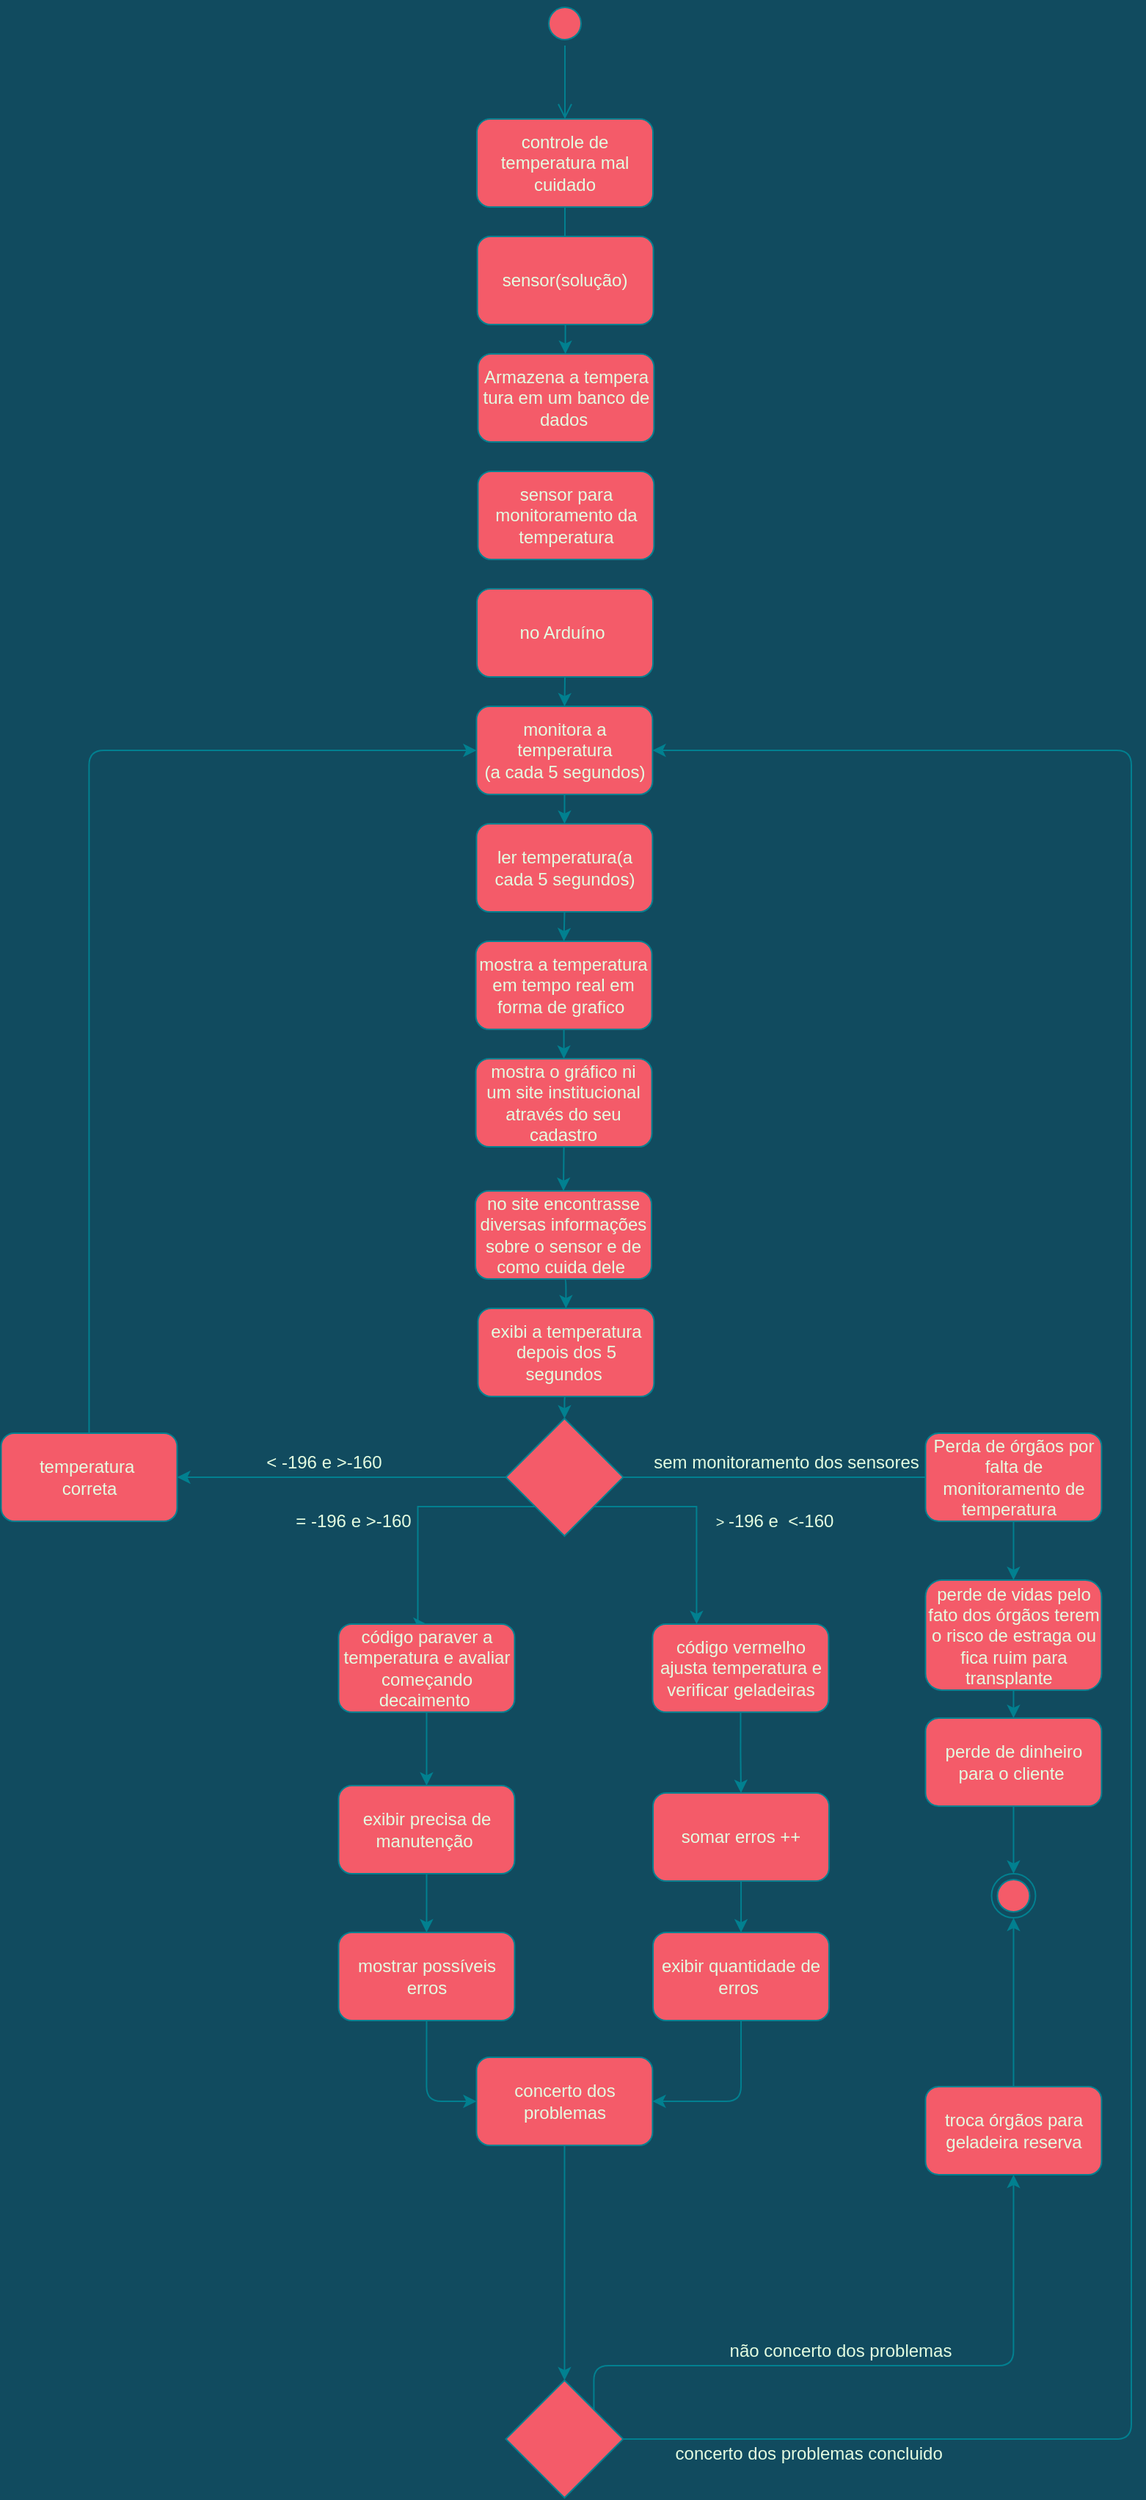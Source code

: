 <mxfile version="13.6.6" type="device"><diagram id="sJyeK4jcew-a8w1ZkYfw" name="Page-1"><mxGraphModel dx="1021" dy="567" grid="1" gridSize="10" guides="1" tooltips="1" connect="1" arrows="1" fold="1" page="1" pageScale="1" pageWidth="827" pageHeight="1169" background="#114B5F" math="0" shadow="0"><root><mxCell id="0"/><mxCell id="1" parent="0"/><mxCell id="YY9jzmabjrmJ5r4zNPhg-1" value="" style="ellipse;html=1;shape=startState;fillColor=#F45B69;strokeColor=#028090;fontColor=#E4FDE1;" vertex="1" parent="1"><mxGeometry x="399" width="30" height="30" as="geometry"/></mxCell><mxCell id="YY9jzmabjrmJ5r4zNPhg-2" value="" style="edgeStyle=orthogonalEdgeStyle;html=1;verticalAlign=bottom;endArrow=open;endSize=8;strokeColor=#028090;entryX=0.5;entryY=0;entryDx=0;entryDy=0;fontColor=#E4FDE1;labelBackgroundColor=#114B5F;" edge="1" source="YY9jzmabjrmJ5r4zNPhg-1" parent="1" target="YY9jzmabjrmJ5r4zNPhg-3"><mxGeometry relative="1" as="geometry"><mxPoint x="414" y="70" as="targetPoint"/></mxGeometry></mxCell><mxCell id="YY9jzmabjrmJ5r4zNPhg-4" style="edgeStyle=orthogonalEdgeStyle;rounded=0;orthogonalLoop=1;jettySize=auto;html=1;exitX=0.5;exitY=1;exitDx=0;exitDy=0;strokeColor=#028090;fontColor=#E4FDE1;labelBackgroundColor=#114B5F;" edge="1" parent="1" source="YY9jzmabjrmJ5r4zNPhg-3"><mxGeometry relative="1" as="geometry"><mxPoint x="414" y="180" as="targetPoint"/></mxGeometry></mxCell><mxCell id="YY9jzmabjrmJ5r4zNPhg-3" value="controle de temperatura mal cuidado" style="rounded=1;whiteSpace=wrap;html=1;fillColor=#F45B69;strokeColor=#028090;fontColor=#E4FDE1;" vertex="1" parent="1"><mxGeometry x="354" y="80" width="120" height="60" as="geometry"/></mxCell><mxCell id="YY9jzmabjrmJ5r4zNPhg-88" style="edgeStyle=orthogonalEdgeStyle;curved=0;rounded=1;sketch=0;orthogonalLoop=1;jettySize=auto;html=1;exitX=0.5;exitY=1;exitDx=0;exitDy=0;strokeColor=#028090;fillColor=#F45B69;fontColor=#E4FDE1;labelBackgroundColor=#114B5F;" edge="1" parent="1" source="YY9jzmabjrmJ5r4zNPhg-9" target="YY9jzmabjrmJ5r4zNPhg-89"><mxGeometry relative="1" as="geometry"><mxPoint x="414.294" y="300.0" as="targetPoint"/></mxGeometry></mxCell><mxCell id="YY9jzmabjrmJ5r4zNPhg-9" value="sensor(solução)" style="rounded=1;whiteSpace=wrap;html=1;fillColor=#F45B69;strokeColor=#028090;fontColor=#E4FDE1;" vertex="1" parent="1"><mxGeometry x="354.29" y="160" width="120" height="60" as="geometry"/></mxCell><mxCell id="YY9jzmabjrmJ5r4zNPhg-11" value="sensor para monitoramento da temperatura" style="rounded=1;whiteSpace=wrap;html=1;fillColor=#F45B69;strokeColor=#028090;fontColor=#E4FDE1;" vertex="1" parent="1"><mxGeometry x="354.7" y="320" width="120" height="60" as="geometry"/></mxCell><mxCell id="YY9jzmabjrmJ5r4zNPhg-109" style="edgeStyle=orthogonalEdgeStyle;curved=0;rounded=1;sketch=0;orthogonalLoop=1;jettySize=auto;html=1;exitX=0.5;exitY=1;exitDx=0;exitDy=0;entryX=0.5;entryY=0;entryDx=0;entryDy=0;strokeColor=#028090;fillColor=#F45B69;fontColor=#E4FDE1;labelBackgroundColor=#114B5F;" edge="1" parent="1" source="YY9jzmabjrmJ5r4zNPhg-13" target="YY9jzmabjrmJ5r4zNPhg-54"><mxGeometry relative="1" as="geometry"/></mxCell><mxCell id="YY9jzmabjrmJ5r4zNPhg-13" value="monitora a temperatura&lt;br&gt;(a cada 5 segundos)" style="rounded=1;whiteSpace=wrap;html=1;fillColor=#F45B69;strokeColor=#028090;fontColor=#E4FDE1;" vertex="1" parent="1"><mxGeometry x="353.73" y="480" width="120" height="60" as="geometry"/></mxCell><mxCell id="YY9jzmabjrmJ5r4zNPhg-87" style="edgeStyle=orthogonalEdgeStyle;curved=0;rounded=1;sketch=0;orthogonalLoop=1;jettySize=auto;html=1;exitX=0.5;exitY=0;exitDx=0;exitDy=0;entryX=0;entryY=0.5;entryDx=0;entryDy=0;strokeColor=#028090;fillColor=#F45B69;fontColor=#E4FDE1;labelBackgroundColor=#114B5F;" edge="1" parent="1" source="YY9jzmabjrmJ5r4zNPhg-14" target="YY9jzmabjrmJ5r4zNPhg-13"><mxGeometry relative="1" as="geometry"/></mxCell><mxCell id="YY9jzmabjrmJ5r4zNPhg-14" value="temperatura&amp;nbsp;&lt;br&gt;correta" style="rounded=1;whiteSpace=wrap;html=1;fillColor=#F45B69;strokeColor=#028090;fontColor=#E4FDE1;" vertex="1" parent="1"><mxGeometry x="29.73" y="975" width="120" height="60" as="geometry"/></mxCell><mxCell id="YY9jzmabjrmJ5r4zNPhg-19" style="edgeStyle=orthogonalEdgeStyle;rounded=0;orthogonalLoop=1;jettySize=auto;html=1;exitX=1;exitY=0.5;exitDx=0;exitDy=0;strokeColor=#028090;fontColor=#E4FDE1;labelBackgroundColor=#114B5F;" edge="1" parent="1" source="YY9jzmabjrmJ5r4zNPhg-15"><mxGeometry relative="1" as="geometry"><mxPoint x="679.73" y="1005" as="targetPoint"/></mxGeometry></mxCell><mxCell id="YY9jzmabjrmJ5r4zNPhg-27" style="edgeStyle=orthogonalEdgeStyle;rounded=0;orthogonalLoop=1;jettySize=auto;html=1;exitX=1;exitY=1;exitDx=0;exitDy=0;entryX=0.25;entryY=0;entryDx=0;entryDy=0;strokeColor=#028090;fontColor=#E4FDE1;labelBackgroundColor=#114B5F;" edge="1" parent="1" source="YY9jzmabjrmJ5r4zNPhg-15" target="YY9jzmabjrmJ5r4zNPhg-26"><mxGeometry relative="1" as="geometry"><Array as="points"><mxPoint x="503.73" y="1025"/></Array></mxGeometry></mxCell><mxCell id="YY9jzmabjrmJ5r4zNPhg-48" style="edgeStyle=orthogonalEdgeStyle;rounded=0;orthogonalLoop=1;jettySize=auto;html=1;exitX=0;exitY=1;exitDx=0;exitDy=0;entryX=0.5;entryY=0;entryDx=0;entryDy=0;strokeColor=#028090;fontColor=#E4FDE1;labelBackgroundColor=#114B5F;" edge="1" parent="1" source="YY9jzmabjrmJ5r4zNPhg-15" target="YY9jzmabjrmJ5r4zNPhg-21"><mxGeometry relative="1" as="geometry"><Array as="points"><mxPoint x="313.73" y="1025"/></Array></mxGeometry></mxCell><mxCell id="YY9jzmabjrmJ5r4zNPhg-86" style="edgeStyle=orthogonalEdgeStyle;curved=0;rounded=1;sketch=0;orthogonalLoop=1;jettySize=auto;html=1;exitX=0;exitY=0.5;exitDx=0;exitDy=0;entryX=1;entryY=0.5;entryDx=0;entryDy=0;strokeColor=#028090;fillColor=#F45B69;fontColor=#E4FDE1;labelBackgroundColor=#114B5F;" edge="1" parent="1" source="YY9jzmabjrmJ5r4zNPhg-15" target="YY9jzmabjrmJ5r4zNPhg-14"><mxGeometry relative="1" as="geometry"/></mxCell><mxCell id="YY9jzmabjrmJ5r4zNPhg-15" value="" style="rhombus;whiteSpace=wrap;html=1;fillColor=#F45B69;strokeColor=#028090;fontColor=#E4FDE1;" vertex="1" parent="1"><mxGeometry x="373.73" y="965" width="80" height="80" as="geometry"/></mxCell><mxCell id="YY9jzmabjrmJ5r4zNPhg-104" style="edgeStyle=orthogonalEdgeStyle;curved=0;rounded=1;sketch=0;orthogonalLoop=1;jettySize=auto;html=1;exitX=0.5;exitY=1;exitDx=0;exitDy=0;entryX=0.5;entryY=0;entryDx=0;entryDy=0;strokeColor=#028090;fillColor=#F45B69;fontColor=#E4FDE1;labelBackgroundColor=#114B5F;" edge="1" parent="1" source="YY9jzmabjrmJ5r4zNPhg-20" target="YY9jzmabjrmJ5r4zNPhg-103"><mxGeometry relative="1" as="geometry"/></mxCell><mxCell id="YY9jzmabjrmJ5r4zNPhg-20" value="Perda de órgãos por falta de monitoramento de temperatura&amp;nbsp;&amp;nbsp;" style="rounded=1;whiteSpace=wrap;html=1;fillColor=#F45B69;strokeColor=#028090;fontColor=#E4FDE1;" vertex="1" parent="1"><mxGeometry x="659.73" y="975" width="120" height="60" as="geometry"/></mxCell><mxCell id="YY9jzmabjrmJ5r4zNPhg-34" style="edgeStyle=orthogonalEdgeStyle;rounded=0;orthogonalLoop=1;jettySize=auto;html=1;exitX=0.5;exitY=1;exitDx=0;exitDy=0;strokeColor=#028090;fontColor=#E4FDE1;labelBackgroundColor=#114B5F;" edge="1" parent="1" source="YY9jzmabjrmJ5r4zNPhg-21" target="YY9jzmabjrmJ5r4zNPhg-35"><mxGeometry relative="1" as="geometry"><mxPoint x="319.318" y="1235" as="targetPoint"/></mxGeometry></mxCell><mxCell id="YY9jzmabjrmJ5r4zNPhg-21" value="código paraver a temperatura e avaliar começando decaimento&amp;nbsp;" style="rounded=1;whiteSpace=wrap;html=1;fillColor=#F45B69;strokeColor=#028090;fontColor=#E4FDE1;" vertex="1" parent="1"><mxGeometry x="259.73" y="1105" width="120" height="60" as="geometry"/></mxCell><mxCell id="YY9jzmabjrmJ5r4zNPhg-22" value="= -196 e &amp;gt;-160" style="text;html=1;strokeColor=none;fillColor=none;align=center;verticalAlign=middle;whiteSpace=wrap;rounded=0;fontColor=#E4FDE1;" vertex="1" parent="1"><mxGeometry x="219.73" y="1025" width="100" height="20" as="geometry"/></mxCell><mxCell id="YY9jzmabjrmJ5r4zNPhg-23" value="sem monitoramento dos sensores" style="text;html=1;strokeColor=none;fillColor=none;align=center;verticalAlign=middle;whiteSpace=wrap;rounded=0;fontColor=#E4FDE1;" vertex="1" parent="1"><mxGeometry x="469.73" y="985" width="190" height="20" as="geometry"/></mxCell><mxCell id="YY9jzmabjrmJ5r4zNPhg-24" value="&amp;lt; -196 e &amp;gt;-160" style="text;html=1;strokeColor=none;fillColor=none;align=center;verticalAlign=middle;whiteSpace=wrap;rounded=0;fontColor=#E4FDE1;" vertex="1" parent="1"><mxGeometry x="179.73" y="985" width="140" height="20" as="geometry"/></mxCell><mxCell id="YY9jzmabjrmJ5r4zNPhg-39" style="edgeStyle=orthogonalEdgeStyle;rounded=0;orthogonalLoop=1;jettySize=auto;html=1;exitX=0.5;exitY=1;exitDx=0;exitDy=0;strokeColor=#028090;fontColor=#E4FDE1;labelBackgroundColor=#114B5F;" edge="1" parent="1" source="YY9jzmabjrmJ5r4zNPhg-26" target="YY9jzmabjrmJ5r4zNPhg-40"><mxGeometry relative="1" as="geometry"><mxPoint x="534.024" y="1225" as="targetPoint"/></mxGeometry></mxCell><mxCell id="YY9jzmabjrmJ5r4zNPhg-26" value="código vermelho ajusta temperatura e verificar geladeiras" style="rounded=1;whiteSpace=wrap;html=1;fillColor=#F45B69;strokeColor=#028090;fontColor=#E4FDE1;" vertex="1" parent="1"><mxGeometry x="473.73" y="1105" width="120" height="60" as="geometry"/></mxCell><mxCell id="YY9jzmabjrmJ5r4zNPhg-28" value="&lt;span style=&quot;font-size: 10px&quot;&gt;&amp;gt;&amp;nbsp;&lt;/span&gt;-196 e&amp;nbsp; &amp;lt;-160" style="text;html=1;strokeColor=none;fillColor=none;align=center;verticalAlign=middle;whiteSpace=wrap;rounded=0;fontColor=#E4FDE1;" vertex="1" parent="1"><mxGeometry x="503.73" y="1025" width="106.27" height="20" as="geometry"/></mxCell><mxCell id="YY9jzmabjrmJ5r4zNPhg-60" style="edgeStyle=orthogonalEdgeStyle;curved=0;rounded=1;sketch=0;orthogonalLoop=1;jettySize=auto;html=1;exitX=0.5;exitY=1;exitDx=0;exitDy=0;entryX=0.5;entryY=0;entryDx=0;entryDy=0;strokeColor=#028090;fillColor=#F45B69;fontColor=#E4FDE1;labelBackgroundColor=#114B5F;" edge="1" parent="1" source="YY9jzmabjrmJ5r4zNPhg-31" target="YY9jzmabjrmJ5r4zNPhg-59"><mxGeometry relative="1" as="geometry"/></mxCell><mxCell id="YY9jzmabjrmJ5r4zNPhg-31" value="perde de dinheiro para o cliente&amp;nbsp;" style="rounded=1;whiteSpace=wrap;html=1;fillColor=#F45B69;strokeColor=#028090;fontColor=#E4FDE1;" vertex="1" parent="1"><mxGeometry x="659.726" y="1169" width="120" height="60" as="geometry"/></mxCell><mxCell id="YY9jzmabjrmJ5r4zNPhg-36" style="edgeStyle=orthogonalEdgeStyle;rounded=0;orthogonalLoop=1;jettySize=auto;html=1;exitX=0.5;exitY=1;exitDx=0;exitDy=0;strokeColor=#028090;fontColor=#E4FDE1;labelBackgroundColor=#114B5F;" edge="1" parent="1" source="YY9jzmabjrmJ5r4zNPhg-35" target="YY9jzmabjrmJ5r4zNPhg-37"><mxGeometry relative="1" as="geometry"><mxPoint x="319.318" y="1325" as="targetPoint"/></mxGeometry></mxCell><mxCell id="YY9jzmabjrmJ5r4zNPhg-35" value="exibir precisa de manutenção&amp;nbsp;" style="rounded=1;whiteSpace=wrap;html=1;fillColor=#F45B69;strokeColor=#028090;fontColor=#E4FDE1;" vertex="1" parent="1"><mxGeometry x="259.728" y="1215" width="120" height="60" as="geometry"/></mxCell><mxCell id="YY9jzmabjrmJ5r4zNPhg-71" style="edgeStyle=orthogonalEdgeStyle;curved=0;rounded=1;sketch=0;orthogonalLoop=1;jettySize=auto;html=1;exitX=0.5;exitY=1;exitDx=0;exitDy=0;entryX=0;entryY=0.5;entryDx=0;entryDy=0;strokeColor=#028090;fillColor=#F45B69;fontColor=#E4FDE1;labelBackgroundColor=#114B5F;" edge="1" parent="1" source="YY9jzmabjrmJ5r4zNPhg-37" target="YY9jzmabjrmJ5r4zNPhg-69"><mxGeometry relative="1" as="geometry"/></mxCell><mxCell id="YY9jzmabjrmJ5r4zNPhg-37" value="mostrar possíveis erros" style="rounded=1;whiteSpace=wrap;html=1;fillColor=#F45B69;strokeColor=#028090;fontColor=#E4FDE1;" vertex="1" parent="1"><mxGeometry x="259.728" y="1315" width="120" height="60" as="geometry"/></mxCell><mxCell id="YY9jzmabjrmJ5r4zNPhg-46" style="edgeStyle=orthogonalEdgeStyle;rounded=0;orthogonalLoop=1;jettySize=auto;html=1;exitX=0.5;exitY=1;exitDx=0;exitDy=0;entryX=0.5;entryY=0;entryDx=0;entryDy=0;strokeColor=#028090;fontColor=#E4FDE1;labelBackgroundColor=#114B5F;" edge="1" parent="1" source="YY9jzmabjrmJ5r4zNPhg-40" target="YY9jzmabjrmJ5r4zNPhg-44"><mxGeometry relative="1" as="geometry"/></mxCell><mxCell id="YY9jzmabjrmJ5r4zNPhg-40" value="somar erros ++" style="rounded=1;whiteSpace=wrap;html=1;fillColor=#F45B69;strokeColor=#028090;fontColor=#E4FDE1;" vertex="1" parent="1"><mxGeometry x="474.024" y="1220" width="120" height="60" as="geometry"/></mxCell><mxCell id="YY9jzmabjrmJ5r4zNPhg-70" style="edgeStyle=orthogonalEdgeStyle;curved=0;rounded=1;sketch=0;orthogonalLoop=1;jettySize=auto;html=1;exitX=0.5;exitY=1;exitDx=0;exitDy=0;entryX=1;entryY=0.5;entryDx=0;entryDy=0;strokeColor=#028090;fillColor=#F45B69;fontColor=#E4FDE1;labelBackgroundColor=#114B5F;" edge="1" parent="1" source="YY9jzmabjrmJ5r4zNPhg-44" target="YY9jzmabjrmJ5r4zNPhg-69"><mxGeometry relative="1" as="geometry"/></mxCell><mxCell id="YY9jzmabjrmJ5r4zNPhg-44" value="exibir quantidade de erros&amp;nbsp;" style="rounded=1;whiteSpace=wrap;html=1;fillColor=#F45B69;strokeColor=#028090;fontColor=#E4FDE1;" vertex="1" parent="1"><mxGeometry x="474.02" y="1315.005" width="120" height="60" as="geometry"/></mxCell><mxCell id="YY9jzmabjrmJ5r4zNPhg-110" style="edgeStyle=orthogonalEdgeStyle;curved=0;rounded=1;sketch=0;orthogonalLoop=1;jettySize=auto;html=1;exitX=0.5;exitY=1;exitDx=0;exitDy=0;entryX=0.5;entryY=0;entryDx=0;entryDy=0;strokeColor=#028090;fillColor=#F45B69;fontColor=#E4FDE1;labelBackgroundColor=#114B5F;" edge="1" parent="1" source="YY9jzmabjrmJ5r4zNPhg-54" target="YY9jzmabjrmJ5r4zNPhg-90"><mxGeometry relative="1" as="geometry"/></mxCell><mxCell id="YY9jzmabjrmJ5r4zNPhg-54" value="ler temperatura(a cada 5 segundos)" style="rounded=1;whiteSpace=wrap;html=1;fillColor=#F45B69;strokeColor=#028090;fontColor=#E4FDE1;" vertex="1" parent="1"><mxGeometry x="353.73" y="560" width="120" height="60" as="geometry"/></mxCell><mxCell id="YY9jzmabjrmJ5r4zNPhg-59" value="" style="ellipse;html=1;shape=endState;fillColor=#F45B69;strokeColor=#028090;rounded=0;sketch=0;fontColor=#E4FDE1;" vertex="1" parent="1"><mxGeometry x="704.73" y="1275" width="30" height="30" as="geometry"/></mxCell><mxCell id="YY9jzmabjrmJ5r4zNPhg-73" style="edgeStyle=orthogonalEdgeStyle;curved=0;rounded=1;sketch=0;orthogonalLoop=1;jettySize=auto;html=1;exitX=0.5;exitY=1;exitDx=0;exitDy=0;entryX=0.5;entryY=0;entryDx=0;entryDy=0;strokeColor=#028090;fillColor=#F45B69;fontColor=#E4FDE1;labelBackgroundColor=#114B5F;" edge="1" parent="1" source="YY9jzmabjrmJ5r4zNPhg-69" target="YY9jzmabjrmJ5r4zNPhg-72"><mxGeometry relative="1" as="geometry"/></mxCell><mxCell id="YY9jzmabjrmJ5r4zNPhg-69" value="concerto dos problemas" style="rounded=1;whiteSpace=wrap;html=1;sketch=0;strokeColor=#028090;fillColor=#F45B69;fontColor=#E4FDE1;" vertex="1" parent="1"><mxGeometry x="353.73" y="1400" width="120" height="60" as="geometry"/></mxCell><mxCell id="YY9jzmabjrmJ5r4zNPhg-82" style="edgeStyle=orthogonalEdgeStyle;curved=0;rounded=1;sketch=0;orthogonalLoop=1;jettySize=auto;html=1;exitX=1;exitY=0;exitDx=0;exitDy=0;strokeColor=#028090;fillColor=#F45B69;fontColor=#E4FDE1;labelBackgroundColor=#114B5F;" edge="1" parent="1" source="YY9jzmabjrmJ5r4zNPhg-72"><mxGeometry relative="1" as="geometry"><mxPoint x="434.024" y="1640.059" as="targetPoint"/></mxGeometry></mxCell><mxCell id="YY9jzmabjrmJ5r4zNPhg-83" style="edgeStyle=orthogonalEdgeStyle;curved=0;rounded=1;sketch=0;orthogonalLoop=1;jettySize=auto;html=1;exitX=1;exitY=0;exitDx=0;exitDy=0;entryX=0.5;entryY=1;entryDx=0;entryDy=0;strokeColor=#028090;fillColor=#F45B69;fontColor=#E4FDE1;labelBackgroundColor=#114B5F;" edge="1" parent="1" source="YY9jzmabjrmJ5r4zNPhg-72" target="YY9jzmabjrmJ5r4zNPhg-79"><mxGeometry relative="1" as="geometry"><Array as="points"><mxPoint x="433.73" y="1610"/><mxPoint x="719.73" y="1610"/></Array></mxGeometry></mxCell><mxCell id="YY9jzmabjrmJ5r4zNPhg-85" style="edgeStyle=orthogonalEdgeStyle;curved=0;rounded=1;sketch=0;orthogonalLoop=1;jettySize=auto;html=1;exitX=1;exitY=0.5;exitDx=0;exitDy=0;entryX=1;entryY=0.5;entryDx=0;entryDy=0;strokeColor=#028090;fillColor=#F45B69;fontColor=#E4FDE1;labelBackgroundColor=#114B5F;" edge="1" parent="1" source="YY9jzmabjrmJ5r4zNPhg-72" target="YY9jzmabjrmJ5r4zNPhg-13"><mxGeometry relative="1" as="geometry"><Array as="points"><mxPoint x="800" y="1660"/><mxPoint x="800" y="510"/></Array></mxGeometry></mxCell><mxCell id="YY9jzmabjrmJ5r4zNPhg-72" value="" style="rhombus;whiteSpace=wrap;html=1;rounded=0;sketch=0;strokeColor=#028090;fillColor=#F45B69;fontColor=#E4FDE1;" vertex="1" parent="1"><mxGeometry x="373.73" y="1620" width="80" height="80" as="geometry"/></mxCell><mxCell id="YY9jzmabjrmJ5r4zNPhg-75" value="concerto dos problemas concluido&amp;nbsp;" style="text;html=1;strokeColor=none;fillColor=none;align=center;verticalAlign=middle;whiteSpace=wrap;rounded=0;sketch=0;fontColor=#E4FDE1;" vertex="1" parent="1"><mxGeometry x="481.73" y="1660" width="200" height="20" as="geometry"/></mxCell><mxCell id="YY9jzmabjrmJ5r4zNPhg-78" value="não concerto dos problemas" style="text;html=1;strokeColor=none;fillColor=none;align=center;verticalAlign=middle;whiteSpace=wrap;rounded=0;sketch=0;fontColor=#E4FDE1;" vertex="1" parent="1"><mxGeometry x="503.73" y="1590" width="195.71" height="20" as="geometry"/></mxCell><mxCell id="YY9jzmabjrmJ5r4zNPhg-81" style="edgeStyle=orthogonalEdgeStyle;curved=0;rounded=1;sketch=0;orthogonalLoop=1;jettySize=auto;html=1;exitX=0.5;exitY=0;exitDx=0;exitDy=0;entryX=0.5;entryY=1;entryDx=0;entryDy=0;strokeColor=#028090;fillColor=#F45B69;fontColor=#E4FDE1;labelBackgroundColor=#114B5F;" edge="1" parent="1" source="YY9jzmabjrmJ5r4zNPhg-79" target="YY9jzmabjrmJ5r4zNPhg-59"><mxGeometry relative="1" as="geometry"/></mxCell><mxCell id="YY9jzmabjrmJ5r4zNPhg-79" value="troca órgãos para geladeira reserva" style="rounded=1;whiteSpace=wrap;html=1;sketch=0;strokeColor=#028090;fillColor=#F45B69;fontColor=#E4FDE1;" vertex="1" parent="1"><mxGeometry x="659.73" y="1420" width="120" height="60" as="geometry"/></mxCell><mxCell id="YY9jzmabjrmJ5r4zNPhg-89" value="Armazena a tempera tura em um banco de dados&amp;nbsp;" style="rounded=1;whiteSpace=wrap;html=1;fillColor=#F45B69;strokeColor=#028090;fontColor=#E4FDE1;" vertex="1" parent="1"><mxGeometry x="354.704" y="240.0" width="120" height="60" as="geometry"/></mxCell><mxCell id="YY9jzmabjrmJ5r4zNPhg-98" style="edgeStyle=orthogonalEdgeStyle;curved=0;rounded=1;sketch=0;orthogonalLoop=1;jettySize=auto;html=1;exitX=0.5;exitY=1;exitDx=0;exitDy=0;entryX=0.5;entryY=0;entryDx=0;entryDy=0;strokeColor=#028090;fillColor=#F45B69;fontColor=#E4FDE1;labelBackgroundColor=#114B5F;" edge="1" parent="1" source="YY9jzmabjrmJ5r4zNPhg-90" target="YY9jzmabjrmJ5r4zNPhg-97"><mxGeometry relative="1" as="geometry"/></mxCell><mxCell id="YY9jzmabjrmJ5r4zNPhg-90" value="mostra a temperatura em tempo real em forma de grafico&amp;nbsp;" style="rounded=1;whiteSpace=wrap;html=1;sketch=0;strokeColor=#028090;fillColor=#F45B69;fontColor=#E4FDE1;" vertex="1" parent="1"><mxGeometry x="353.29" y="640" width="120" height="60" as="geometry"/></mxCell><mxCell id="YY9jzmabjrmJ5r4zNPhg-108" style="edgeStyle=orthogonalEdgeStyle;curved=0;rounded=1;sketch=0;orthogonalLoop=1;jettySize=auto;html=1;exitX=0.5;exitY=1;exitDx=0;exitDy=0;entryX=0.5;entryY=0;entryDx=0;entryDy=0;strokeColor=#028090;fillColor=#F45B69;fontColor=#E4FDE1;labelBackgroundColor=#114B5F;" edge="1" parent="1" source="YY9jzmabjrmJ5r4zNPhg-93" target="YY9jzmabjrmJ5r4zNPhg-13"><mxGeometry relative="1" as="geometry"/></mxCell><mxCell id="YY9jzmabjrmJ5r4zNPhg-93" value="no Arduíno&amp;nbsp;" style="rounded=1;whiteSpace=wrap;html=1;sketch=0;strokeColor=#028090;fillColor=#F45B69;fontColor=#E4FDE1;" vertex="1" parent="1"><mxGeometry x="354.0" y="400" width="120" height="60" as="geometry"/></mxCell><mxCell id="YY9jzmabjrmJ5r4zNPhg-100" style="edgeStyle=orthogonalEdgeStyle;curved=0;rounded=1;sketch=0;orthogonalLoop=1;jettySize=auto;html=1;exitX=0.5;exitY=1;exitDx=0;exitDy=0;entryX=0.5;entryY=0;entryDx=0;entryDy=0;strokeColor=#028090;fillColor=#F45B69;fontColor=#E4FDE1;labelBackgroundColor=#114B5F;" edge="1" parent="1" source="YY9jzmabjrmJ5r4zNPhg-97" target="YY9jzmabjrmJ5r4zNPhg-99"><mxGeometry relative="1" as="geometry"/></mxCell><mxCell id="YY9jzmabjrmJ5r4zNPhg-97" value="mostra o gráfico ni um site institucional através do seu cadastro" style="rounded=1;whiteSpace=wrap;html=1;sketch=0;strokeColor=#028090;fillColor=#F45B69;fontColor=#E4FDE1;" vertex="1" parent="1"><mxGeometry x="353.29" y="720" width="120" height="60" as="geometry"/></mxCell><mxCell id="YY9jzmabjrmJ5r4zNPhg-114" style="edgeStyle=orthogonalEdgeStyle;curved=0;rounded=1;sketch=0;orthogonalLoop=1;jettySize=auto;html=1;exitX=0.5;exitY=1;exitDx=0;exitDy=0;entryX=0.5;entryY=0;entryDx=0;entryDy=0;strokeColor=#028090;fillColor=#F45B69;fontColor=#E4FDE1;labelBackgroundColor=#114B5F;" edge="1" parent="1" source="YY9jzmabjrmJ5r4zNPhg-99" target="YY9jzmabjrmJ5r4zNPhg-112"><mxGeometry relative="1" as="geometry"/></mxCell><mxCell id="YY9jzmabjrmJ5r4zNPhg-99" value="no site encontrasse diversas informações sobre o sensor e de como cuida dele&amp;nbsp;" style="rounded=1;whiteSpace=wrap;html=1;sketch=0;strokeColor=#028090;fillColor=#F45B69;fontColor=#E4FDE1;" vertex="1" parent="1"><mxGeometry x="353" y="810" width="120" height="60" as="geometry"/></mxCell><mxCell id="YY9jzmabjrmJ5r4zNPhg-105" style="edgeStyle=orthogonalEdgeStyle;curved=0;rounded=1;sketch=0;orthogonalLoop=1;jettySize=auto;html=1;exitX=0.5;exitY=1;exitDx=0;exitDy=0;entryX=0.5;entryY=0;entryDx=0;entryDy=0;strokeColor=#028090;fillColor=#F45B69;fontColor=#E4FDE1;labelBackgroundColor=#114B5F;" edge="1" parent="1" source="YY9jzmabjrmJ5r4zNPhg-103" target="YY9jzmabjrmJ5r4zNPhg-31"><mxGeometry relative="1" as="geometry"/></mxCell><mxCell id="YY9jzmabjrmJ5r4zNPhg-103" value="perde de vidas pelo fato dos órgãos terem o risco de estraga ou fica ruim para transplante&amp;nbsp;&amp;nbsp;" style="rounded=1;whiteSpace=wrap;html=1;sketch=0;strokeColor=#028090;fillColor=#F45B69;fontColor=#E4FDE1;" vertex="1" parent="1"><mxGeometry x="659.73" y="1075" width="120" height="75" as="geometry"/></mxCell><mxCell id="YY9jzmabjrmJ5r4zNPhg-113" style="edgeStyle=orthogonalEdgeStyle;curved=0;rounded=1;sketch=0;orthogonalLoop=1;jettySize=auto;html=1;exitX=0.5;exitY=1;exitDx=0;exitDy=0;entryX=0.5;entryY=0;entryDx=0;entryDy=0;strokeColor=#028090;fillColor=#F45B69;fontColor=#E4FDE1;labelBackgroundColor=#114B5F;" edge="1" parent="1" source="YY9jzmabjrmJ5r4zNPhg-112" target="YY9jzmabjrmJ5r4zNPhg-15"><mxGeometry relative="1" as="geometry"/></mxCell><mxCell id="YY9jzmabjrmJ5r4zNPhg-112" value="exibi a temperatura depois dos 5 segundos&amp;nbsp;" style="rounded=1;whiteSpace=wrap;html=1;fillColor=#F45B69;strokeColor=#028090;fontColor=#E4FDE1;" vertex="1" parent="1"><mxGeometry x="354.708" y="890" width="120" height="60" as="geometry"/></mxCell></root></mxGraphModel></diagram></mxfile>